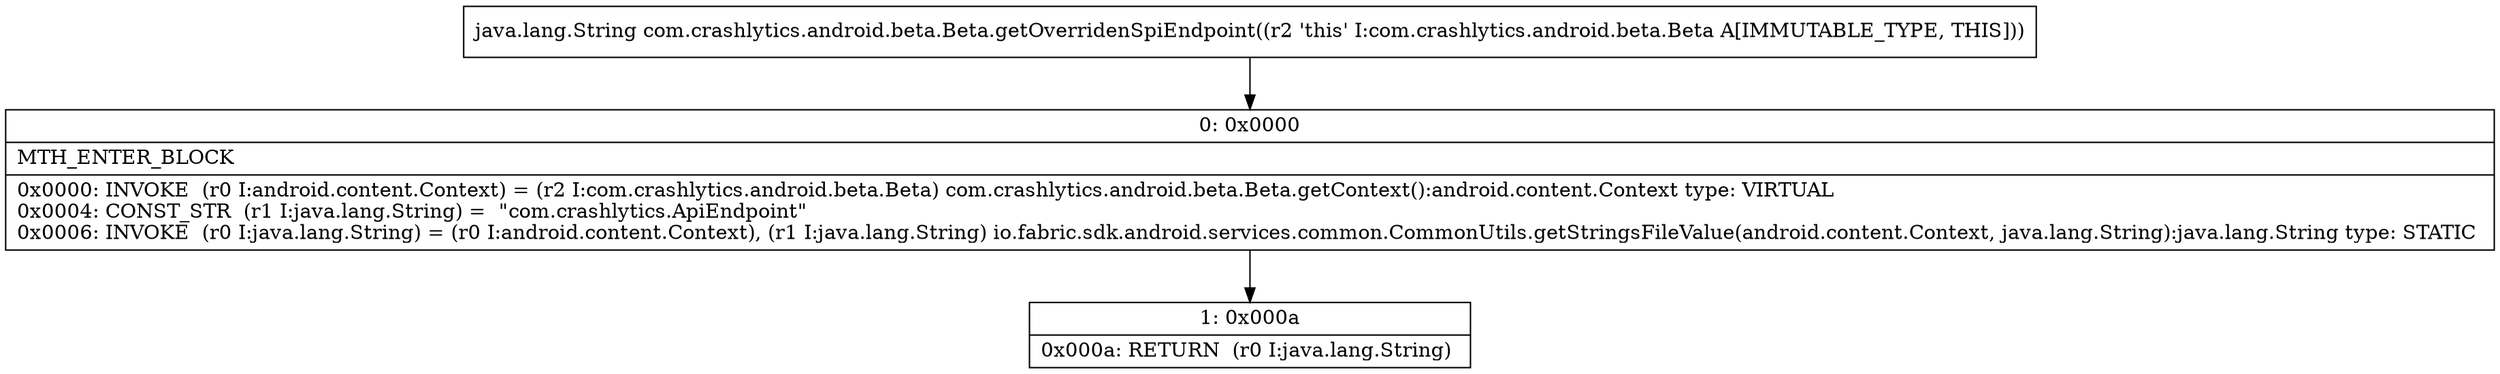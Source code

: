 digraph "CFG forcom.crashlytics.android.beta.Beta.getOverridenSpiEndpoint()Ljava\/lang\/String;" {
Node_0 [shape=record,label="{0\:\ 0x0000|MTH_ENTER_BLOCK\l|0x0000: INVOKE  (r0 I:android.content.Context) = (r2 I:com.crashlytics.android.beta.Beta) com.crashlytics.android.beta.Beta.getContext():android.content.Context type: VIRTUAL \l0x0004: CONST_STR  (r1 I:java.lang.String) =  \"com.crashlytics.ApiEndpoint\" \l0x0006: INVOKE  (r0 I:java.lang.String) = (r0 I:android.content.Context), (r1 I:java.lang.String) io.fabric.sdk.android.services.common.CommonUtils.getStringsFileValue(android.content.Context, java.lang.String):java.lang.String type: STATIC \l}"];
Node_1 [shape=record,label="{1\:\ 0x000a|0x000a: RETURN  (r0 I:java.lang.String) \l}"];
MethodNode[shape=record,label="{java.lang.String com.crashlytics.android.beta.Beta.getOverridenSpiEndpoint((r2 'this' I:com.crashlytics.android.beta.Beta A[IMMUTABLE_TYPE, THIS])) }"];
MethodNode -> Node_0;
Node_0 -> Node_1;
}

